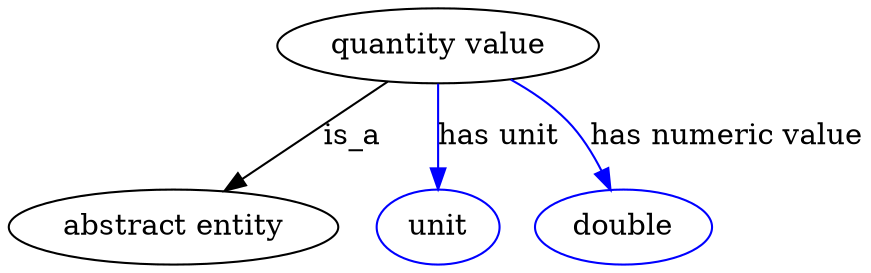 digraph {
	graph [bb="0,0,323.44,123"];
	node [label="\N"];
	"quantity value"	[height=0.5,
		label="quantity value",
		pos="165.44,105",
		width=1.6971];
	"abstract entity"	[height=0.5,
		pos="60.445,18",
		width=1.679];
	"quantity value" -> "abstract entity"	[label=is_a,
		lp="130.44,61.5",
		pos="e,80.271,35.05 145.2,87.611 128.97,74.475 106.03,55.905 88.111,41.396"];
	"has unit"	[color=blue,
		height=0.5,
		label=unit,
		pos="165.44,18",
		width=0.75];
	"quantity value" -> "has unit"	[color=blue,
		label="has unit",
		lp="186.94,61.5",
		pos="e,165.44,36.175 165.44,86.799 165.44,75.163 165.44,59.548 165.44,46.237",
		style=solid];
	"has numeric value"	[color=blue,
		height=0.5,
		label=double,
		pos="244.44,18",
		width=0.95686];
	"quantity value" -> "has numeric value"	[color=blue,
		label="has numeric value",
		lp="273.44,61.5",
		pos="e,235.72,35.822 189.77,88.449 197.51,82.855 205.79,76.146 212.44,69 219.25,61.69 225.5,52.747 230.62,44.456",
		style=solid];
}
